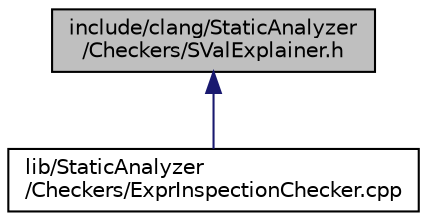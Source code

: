 digraph "include/clang/StaticAnalyzer/Checkers/SValExplainer.h"
{
 // LATEX_PDF_SIZE
  bgcolor="transparent";
  edge [fontname="Helvetica",fontsize="10",labelfontname="Helvetica",labelfontsize="10"];
  node [fontname="Helvetica",fontsize="10",shape=record];
  Node1 [label="include/clang/StaticAnalyzer\l/Checkers/SValExplainer.h",height=0.2,width=0.4,color="black", fillcolor="grey75", style="filled", fontcolor="black",tooltip=" "];
  Node1 -> Node2 [dir="back",color="midnightblue",fontsize="10",style="solid",fontname="Helvetica"];
  Node2 [label="lib/StaticAnalyzer\l/Checkers/ExprInspectionChecker.cpp",height=0.2,width=0.4,color="black",URL="$ExprInspectionChecker_8cpp.html",tooltip=" "];
}
